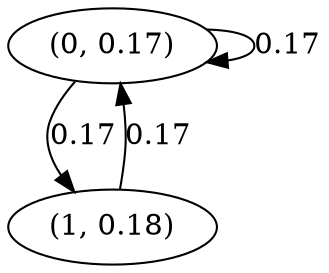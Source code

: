 digraph {
    0 [ label = "(0, 0.17)" ]
    1 [ label = "(1, 0.18)" ]
    0 -> 0 [ label = "0.17" ]
    1 -> 0 [ label = "0.17" ]
    0 -> 1 [ label = "0.17" ]
}

